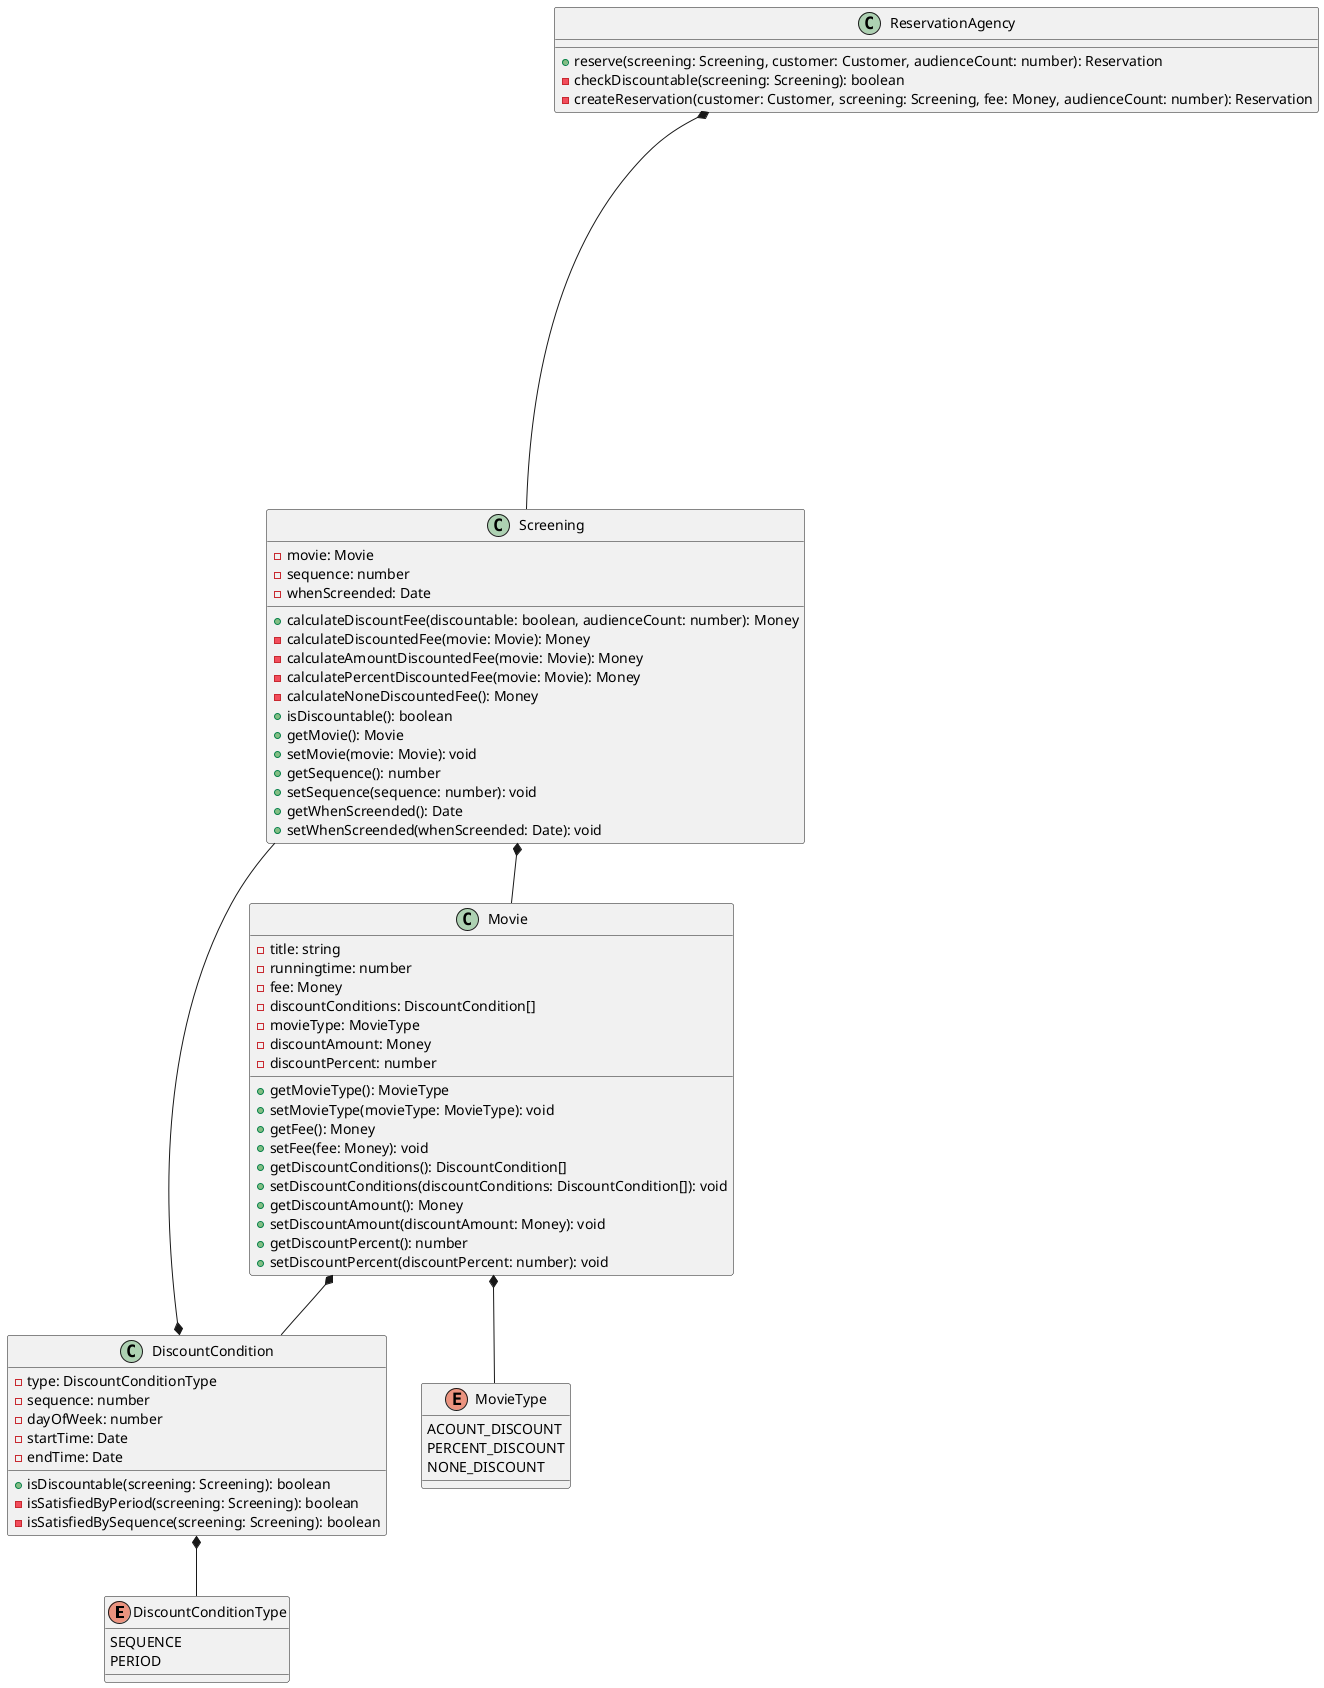 @startuml
class Customer {
    -name: string
    -id: string
    +getName(): string
    +setName(name: string): void
    +getId(): string
    +setId(id: string): void
}
enum DiscountConditionType {
    SEQUENCE
    PERIOD
}
class Money {
    -amount: number
    +plus(amount: Money): Money
    +minus(amount: Money): Money
    +times(percent: number): Money
    +isLessThan(other: Money): boolean
    +isGreaterThanOrEqual(other: Money): boolean
    +{static} ZERO: Money
    +{static} wons(amount: number): Money
}
enum MovieType {
    ACOUNT_DISCOUNT
    PERCENT_DISCOUNT
    NONE_DISCOUNT
}
class Movie {
    -title: string
    -runningtime: number
    -fee: Money
    -discountConditions: DiscountCondition[]
    -movieType: MovieType
    -discountAmount: Money
    -discountPercent: number
    +getMovieType(): MovieType
    +setMovieType(movieType: MovieType): void
    +getFee(): Money
    +setFee(fee: Money): void
    +getDiscountConditions(): DiscountCondition[]
    +setDiscountConditions(discountConditions: DiscountCondition[]): void
    +getDiscountAmount(): Money
    +setDiscountAmount(discountAmount: Money): void
    +getDiscountPercent(): number
    +setDiscountPercent(discountPercent: number): void
}
class Screening {
    -movie: Movie
    -sequence: number
    -whenScreended: Date
    +calculateDiscountFee(discountable: boolean, audienceCount: number): Money
    -calculateDiscountedFee(movie: Movie): Money
    -calculateAmountDiscountedFee(movie: Movie): Money
    -calculatePercentDiscountedFee(movie: Movie): Money
    -calculateNoneDiscountedFee(): Money
    +isDiscountable(): boolean
    +getMovie(): Movie
    +setMovie(movie: Movie): void
    +getSequence(): number
    +setSequence(sequence: number): void
    +getWhenScreended(): Date
    +setWhenScreended(whenScreended: Date): void
}
class DiscountCondition {
    -type: DiscountConditionType
    -sequence: number
    -dayOfWeek: number
    -startTime: Date
    -endTime: Date
    +isDiscountable(screening: Screening): boolean
    -isSatisfiedByPeriod(screening: Screening): boolean
    -isSatisfiedBySequence(screening: Screening): boolean
}
class Reservation {
    -customer: Customer
    -screening: Screening
    -fee: Money
    -audienceCount: number
    +getCustomer(): Customer
    +setCustomer(customer: Customer): void
    +getScreening(): Screening
    +setScreening(screening: Screening): void
    +getFee(): Money
    +setFee(fee: Money): void
    +getAudienceCount(): number
    +setAudienceCount(audienceCount: number): void
}
class ReservationAgency {
    +reserve(screening: Screening, customer: Customer, audienceCount: number): Reservation
    -checkDiscountable(screening: Screening): boolean
    -createReservation(customer: Customer, screening: Screening, fee: Money, audienceCount: number): Reservation
}
Movie *-- Money
Movie *-- DiscountCondition
Movie *-- MovieType
Screening *-- Movie
Screening *-- Money
DiscountCondition *-- DiscountConditionType
DiscountCondition *-- Screening
Reservation *-- Customer
Reservation *-- Screening
Reservation *-- Money
ReservationAgency *-- Screening
ReservationAgency *-- Customer
ReservationAgency *-- Reservation
ReservationAgency *-- Money

hide Money
hide Customer
hide Reservation
@enduml